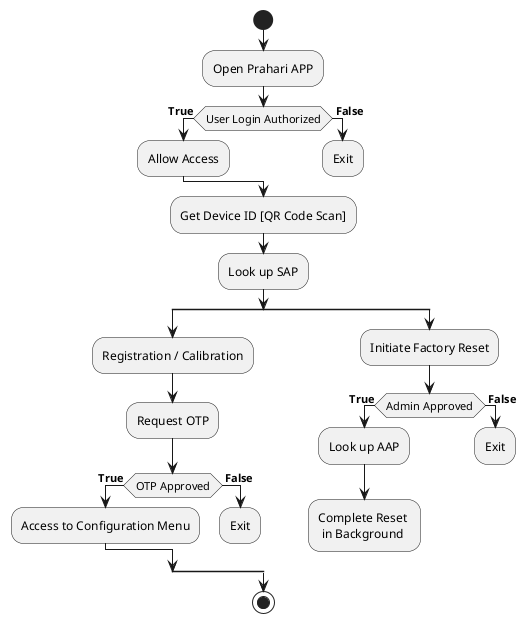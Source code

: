 @startuml
    start
        :Open Prahari APP;
        if (User Login Authorized) then (<b> True)
            :Allow Access;
        else (<b> False)
            :Exit;
            Kill
        endif

        :Get Device ID [QR Code Scan];
        :Look up SAP;

        split
        :Registration / Calibration;
        :Request OTP;
        if (OTP Approved) then (<b> True)
        :Access to Configuration Menu;
        else (<b> False)
            :Exit;
            Kill
        endif

        split again
        :Initiate Factory Reset;
        if (Admin Approved) then (<b> True)
            :Look up AAP;
            :Complete Reset \n in Background;
            kill

        else (<b> False)
            :Exit;
            Kill
        endif
        end split


    stop





@enduml
